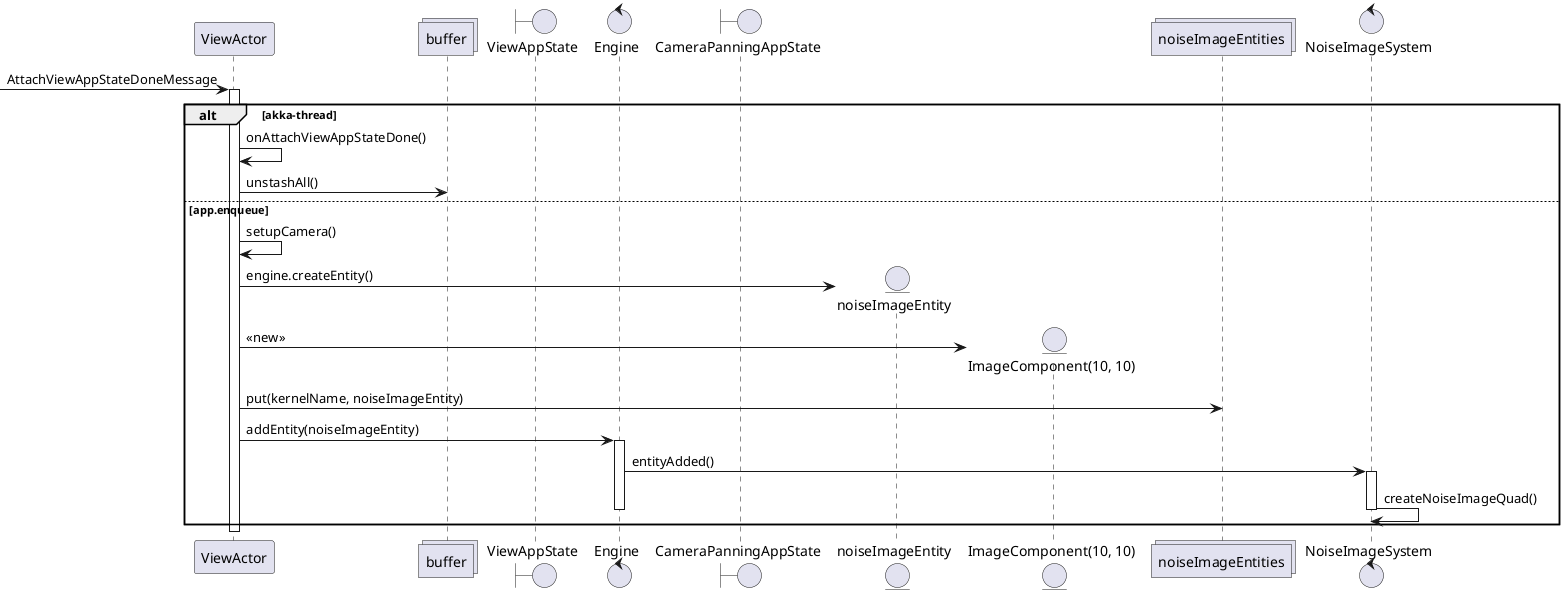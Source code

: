 @startuml

participant ViewActor as vActor
collections buffer
boundary ViewAppState as vaState
control Engine
boundary CameraPanningAppState as cpaState
entity noiseImageEntity as niEntity
entity "ImageComponent(10, 10)" as icomponent0
collections noiseImageEntities as niEntities
control NoiseImageSystem as niSystem

-> vActor : AttachViewAppStateDoneMessage
activate vActor
alt akka-thread
vActor -> vActor : onAttachViewAppStateDone()
	vActor -> buffer : unstashAll()
else app.enqueue
	vActor -> vActor : setupCamera()
	create niEntity
	vActor -> niEntity : engine.createEntity()
	create icomponent0
	vActor -> icomponent0 : <<new>>
	vActor -> niEntities : put(kernelName, noiseImageEntity)
	vActor -> Engine : addEntity(noiseImageEntity)
	activate Engine
	Engine -> niSystem : entityAdded()
	activate niSystem
	niSystem -> niSystem : createNoiseImageQuad()
	deactivate niSystem
	deactivate Engine
end
deactivate vActor

@enduml
